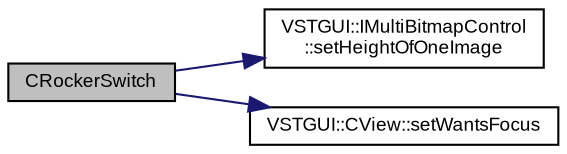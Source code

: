 digraph "CRockerSwitch"
{
  bgcolor="transparent";
  edge [fontname="Arial",fontsize="9",labelfontname="Arial",labelfontsize="9"];
  node [fontname="Arial",fontsize="9",shape=record];
  rankdir="LR";
  Node1 [label="CRockerSwitch",height=0.2,width=0.4,color="black", fillcolor="grey75", style="filled" fontcolor="black"];
  Node1 -> Node2 [color="midnightblue",fontsize="9",style="solid",fontname="Arial"];
  Node2 [label="VSTGUI::IMultiBitmapControl\l::setHeightOfOneImage",height=0.2,width=0.4,color="black",URL="$class_v_s_t_g_u_i_1_1_i_multi_bitmap_control.html#a307049d43a2dbda1418a94c88a6f47fb"];
  Node1 -> Node3 [color="midnightblue",fontsize="9",style="solid",fontname="Arial"];
  Node3 [label="VSTGUI::CView::setWantsFocus",height=0.2,width=0.4,color="black",URL="$class_v_s_t_g_u_i_1_1_c_view.html#a7c938477f787fe59b0eacb147a8c03a5",tooltip="set focus support on/off "];
}
